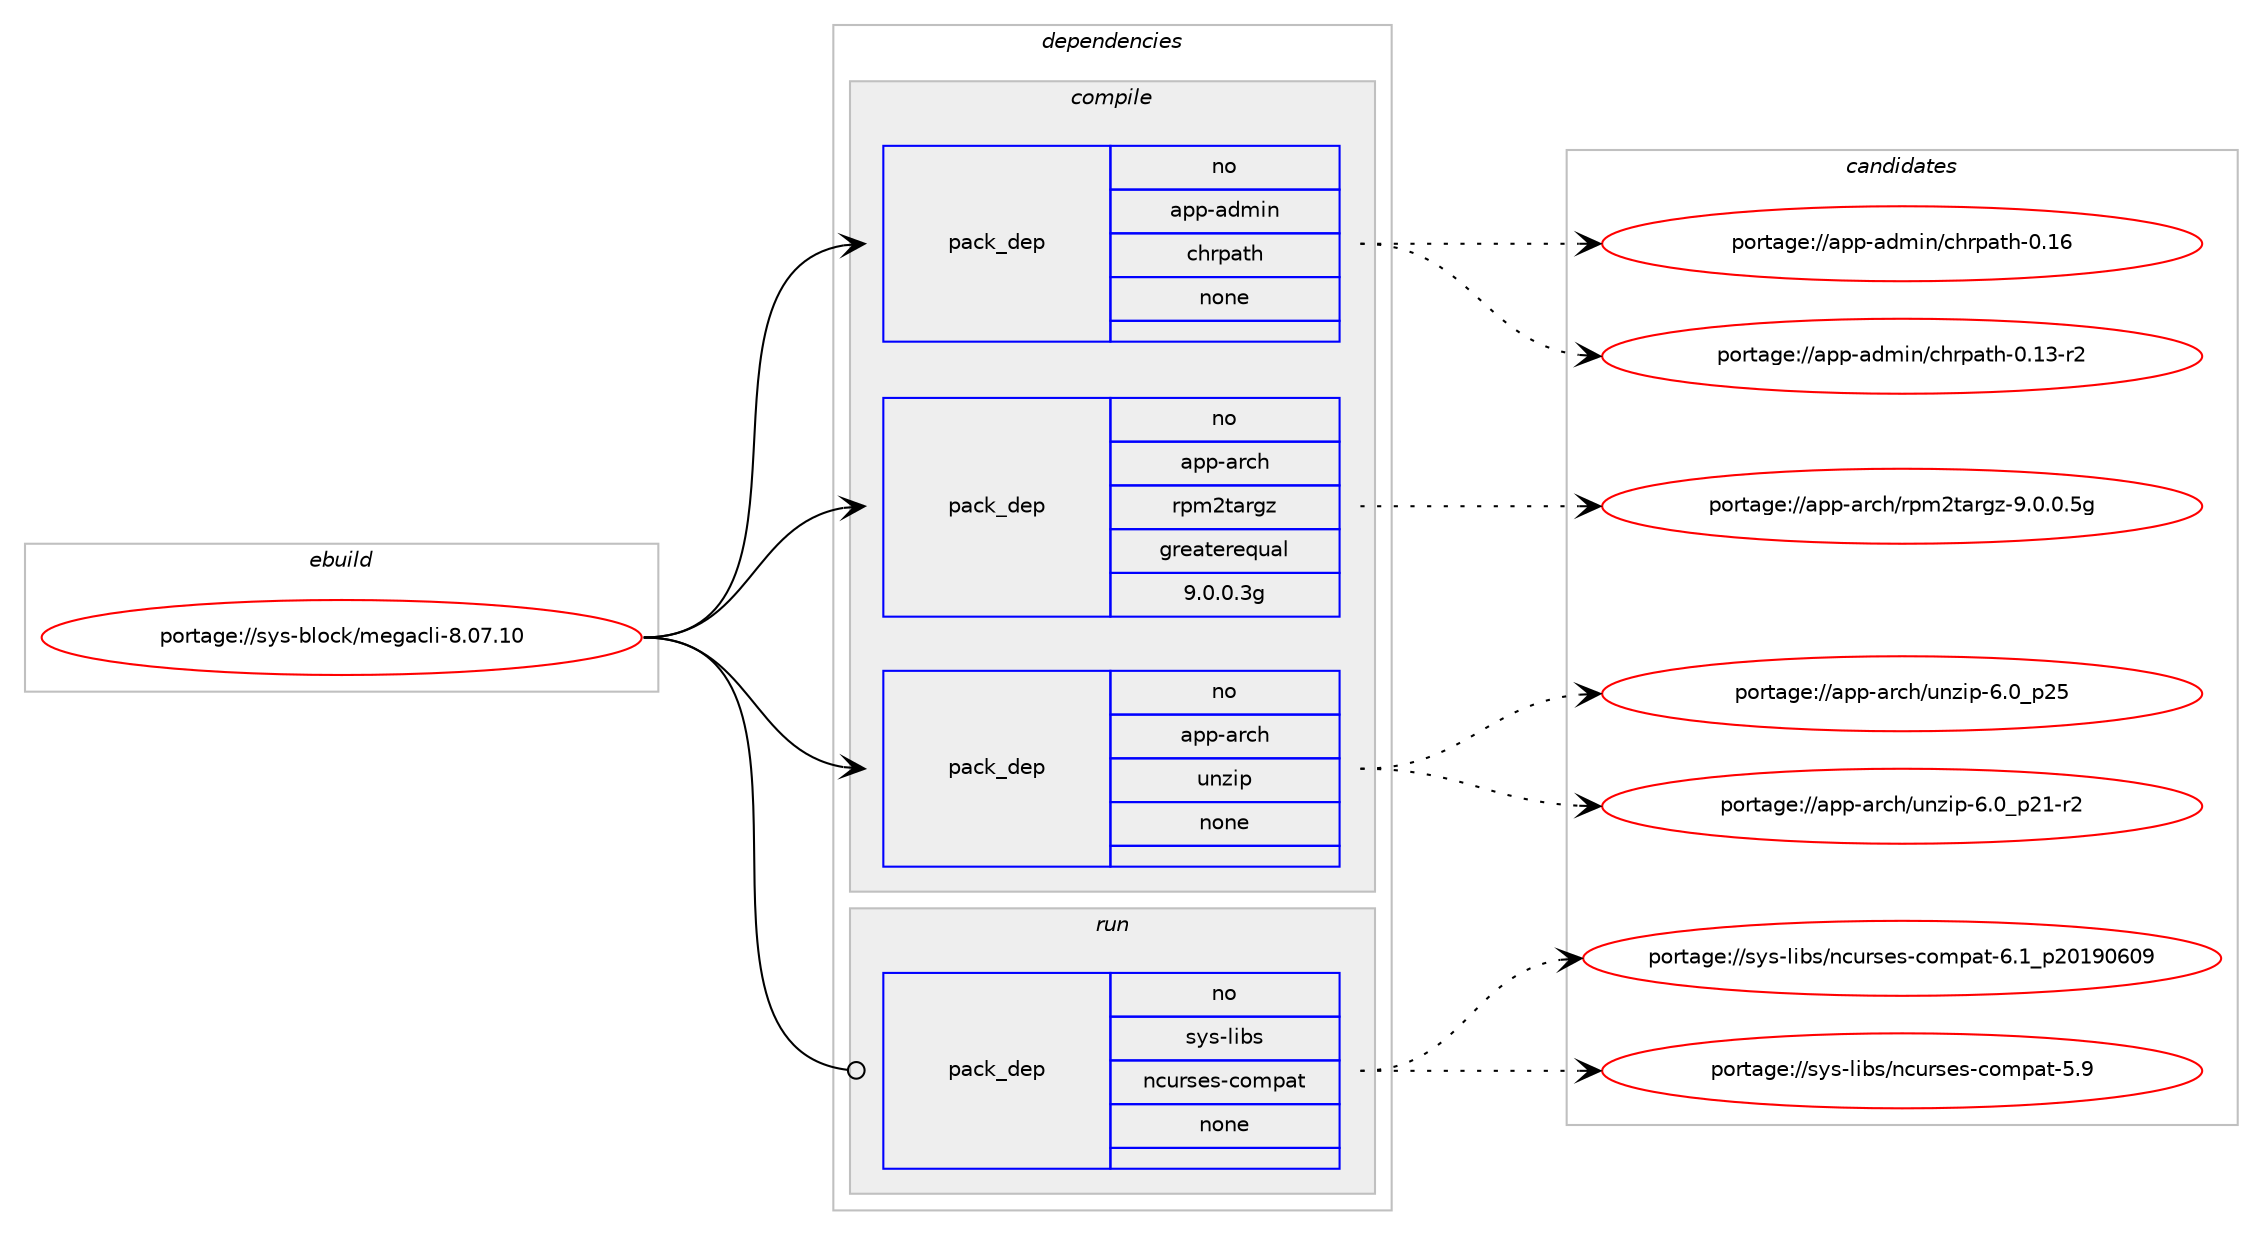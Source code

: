 digraph prolog {

# *************
# Graph options
# *************

newrank=true;
concentrate=true;
compound=true;
graph [rankdir=LR,fontname=Helvetica,fontsize=10,ranksep=1.5];#, ranksep=2.5, nodesep=0.2];
edge  [arrowhead=vee];
node  [fontname=Helvetica,fontsize=10];

# **********
# The ebuild
# **********

subgraph cluster_leftcol {
color=gray;
rank=same;
label=<<i>ebuild</i>>;
id [label="portage://sys-block/megacli-8.07.10", color=red, width=4, href="../sys-block/megacli-8.07.10.svg"];
}

# ****************
# The dependencies
# ****************

subgraph cluster_midcol {
color=gray;
label=<<i>dependencies</i>>;
subgraph cluster_compile {
fillcolor="#eeeeee";
style=filled;
label=<<i>compile</i>>;
subgraph pack30168 {
dependency38875 [label=<<TABLE BORDER="0" CELLBORDER="1" CELLSPACING="0" CELLPADDING="4" WIDTH="220"><TR><TD ROWSPAN="6" CELLPADDING="30">pack_dep</TD></TR><TR><TD WIDTH="110">no</TD></TR><TR><TD>app-admin</TD></TR><TR><TD>chrpath</TD></TR><TR><TD>none</TD></TR><TR><TD></TD></TR></TABLE>>, shape=none, color=blue];
}
id:e -> dependency38875:w [weight=20,style="solid",arrowhead="vee"];
subgraph pack30169 {
dependency38876 [label=<<TABLE BORDER="0" CELLBORDER="1" CELLSPACING="0" CELLPADDING="4" WIDTH="220"><TR><TD ROWSPAN="6" CELLPADDING="30">pack_dep</TD></TR><TR><TD WIDTH="110">no</TD></TR><TR><TD>app-arch</TD></TR><TR><TD>rpm2targz</TD></TR><TR><TD>greaterequal</TD></TR><TR><TD>9.0.0.3g</TD></TR></TABLE>>, shape=none, color=blue];
}
id:e -> dependency38876:w [weight=20,style="solid",arrowhead="vee"];
subgraph pack30170 {
dependency38877 [label=<<TABLE BORDER="0" CELLBORDER="1" CELLSPACING="0" CELLPADDING="4" WIDTH="220"><TR><TD ROWSPAN="6" CELLPADDING="30">pack_dep</TD></TR><TR><TD WIDTH="110">no</TD></TR><TR><TD>app-arch</TD></TR><TR><TD>unzip</TD></TR><TR><TD>none</TD></TR><TR><TD></TD></TR></TABLE>>, shape=none, color=blue];
}
id:e -> dependency38877:w [weight=20,style="solid",arrowhead="vee"];
}
subgraph cluster_compileandrun {
fillcolor="#eeeeee";
style=filled;
label=<<i>compile and run</i>>;
}
subgraph cluster_run {
fillcolor="#eeeeee";
style=filled;
label=<<i>run</i>>;
subgraph pack30171 {
dependency38878 [label=<<TABLE BORDER="0" CELLBORDER="1" CELLSPACING="0" CELLPADDING="4" WIDTH="220"><TR><TD ROWSPAN="6" CELLPADDING="30">pack_dep</TD></TR><TR><TD WIDTH="110">no</TD></TR><TR><TD>sys-libs</TD></TR><TR><TD>ncurses-compat</TD></TR><TR><TD>none</TD></TR><TR><TD></TD></TR></TABLE>>, shape=none, color=blue];
}
id:e -> dependency38878:w [weight=20,style="solid",arrowhead="odot"];
}
}

# **************
# The candidates
# **************

subgraph cluster_choices {
rank=same;
color=gray;
label=<<i>candidates</i>>;

subgraph choice30168 {
color=black;
nodesep=1;
choice9711211245971001091051104799104114112971161044548464954 [label="portage://app-admin/chrpath-0.16", color=red, width=4,href="../app-admin/chrpath-0.16.svg"];
choice97112112459710010910511047991041141129711610445484649514511450 [label="portage://app-admin/chrpath-0.13-r2", color=red, width=4,href="../app-admin/chrpath-0.13-r2.svg"];
dependency38875:e -> choice9711211245971001091051104799104114112971161044548464954:w [style=dotted,weight="100"];
dependency38875:e -> choice97112112459710010910511047991041141129711610445484649514511450:w [style=dotted,weight="100"];
}
subgraph choice30169 {
color=black;
nodesep=1;
choice971121124597114991044711411210950116971141031224557464846484653103 [label="portage://app-arch/rpm2targz-9.0.0.5g", color=red, width=4,href="../app-arch/rpm2targz-9.0.0.5g.svg"];
dependency38876:e -> choice971121124597114991044711411210950116971141031224557464846484653103:w [style=dotted,weight="100"];
}
subgraph choice30170 {
color=black;
nodesep=1;
choice971121124597114991044711711012210511245544648951125053 [label="portage://app-arch/unzip-6.0_p25", color=red, width=4,href="../app-arch/unzip-6.0_p25.svg"];
choice9711211245971149910447117110122105112455446489511250494511450 [label="portage://app-arch/unzip-6.0_p21-r2", color=red, width=4,href="../app-arch/unzip-6.0_p21-r2.svg"];
dependency38877:e -> choice971121124597114991044711711012210511245544648951125053:w [style=dotted,weight="100"];
dependency38877:e -> choice9711211245971149910447117110122105112455446489511250494511450:w [style=dotted,weight="100"];
}
subgraph choice30171 {
color=black;
nodesep=1;
choice1151211154510810598115471109911711411510111545991111091129711645544649951125048495748544857 [label="portage://sys-libs/ncurses-compat-6.1_p20190609", color=red, width=4,href="../sys-libs/ncurses-compat-6.1_p20190609.svg"];
choice1151211154510810598115471109911711411510111545991111091129711645534657 [label="portage://sys-libs/ncurses-compat-5.9", color=red, width=4,href="../sys-libs/ncurses-compat-5.9.svg"];
dependency38878:e -> choice1151211154510810598115471109911711411510111545991111091129711645544649951125048495748544857:w [style=dotted,weight="100"];
dependency38878:e -> choice1151211154510810598115471109911711411510111545991111091129711645534657:w [style=dotted,weight="100"];
}
}

}
